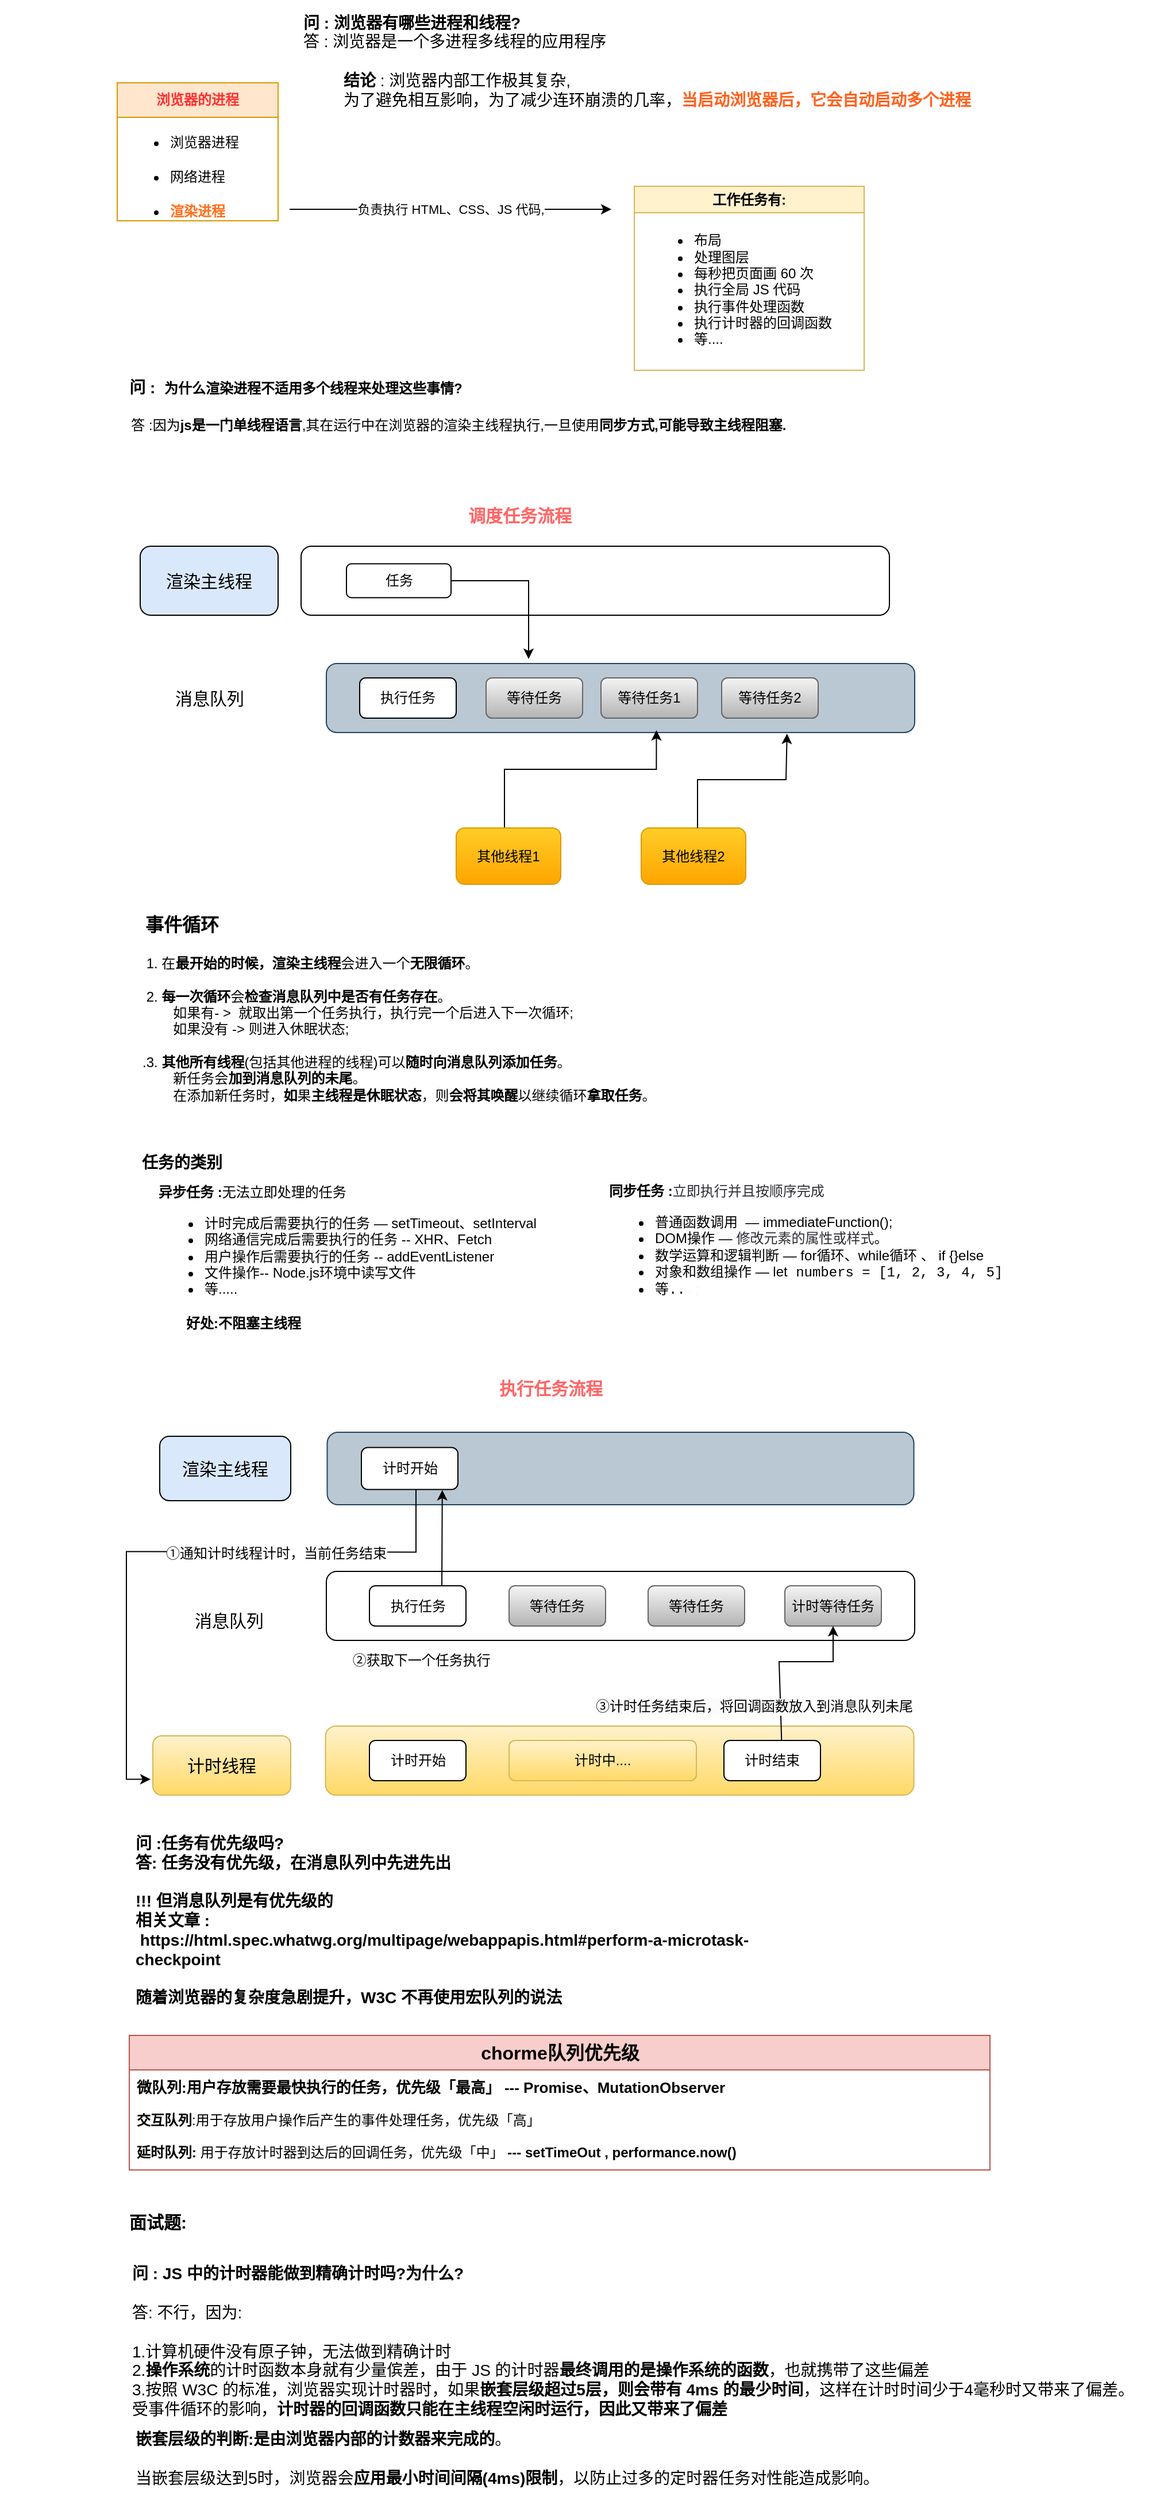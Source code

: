 <mxfile version="24.8.4">
  <diagram name="第 1 页" id="bd0HMYXnVdFjps3pgyaA">
    <mxGraphModel dx="1755" dy="555" grid="1" gridSize="7" guides="1" tooltips="1" connect="1" arrows="1" fold="1" page="1" pageScale="1" pageWidth="827" pageHeight="1169" background="#ffffff" math="0" shadow="0">
      <root>
        <mxCell id="0" />
        <mxCell id="1" parent="0" />
        <mxCell id="t5qCFri2BIjLL-AJFP3x-11" value="&lt;b style=&quot;&quot;&gt;&lt;font color=&quot;#ff3333&quot;&gt;浏览器的进程&lt;/font&gt;&lt;/b&gt;" style="swimlane;fontStyle=0;childLayout=stackLayout;horizontal=1;startSize=30;horizontalStack=0;resizeParent=1;resizeParentMax=0;resizeLast=0;collapsible=1;marginBottom=0;whiteSpace=wrap;html=1;fillColor=#ffe6cc;strokeColor=#d79b00;" parent="1" vertex="1">
          <mxGeometry x="20" y="80" width="140" height="120" as="geometry" />
        </mxCell>
        <mxCell id="t5qCFri2BIjLL-AJFP3x-12" value="&lt;ul&gt;&lt;li&gt;浏览器进程&lt;/li&gt;&lt;/ul&gt;" style="text;strokeColor=none;fillColor=none;align=left;verticalAlign=middle;spacingLeft=4;spacingRight=4;overflow=hidden;points=[[0,0.5],[1,0.5]];portConstraint=eastwest;rotatable=0;whiteSpace=wrap;html=1;" parent="t5qCFri2BIjLL-AJFP3x-11" vertex="1">
          <mxGeometry y="30" width="140" height="30" as="geometry" />
        </mxCell>
        <mxCell id="t5qCFri2BIjLL-AJFP3x-13" value="&lt;ul&gt;&lt;li&gt;网络进程&lt;/li&gt;&lt;/ul&gt;" style="text;strokeColor=none;fillColor=none;align=left;verticalAlign=middle;spacingLeft=4;spacingRight=4;overflow=hidden;points=[[0,0.5],[1,0.5]];portConstraint=eastwest;rotatable=0;whiteSpace=wrap;html=1;" parent="t5qCFri2BIjLL-AJFP3x-11" vertex="1">
          <mxGeometry y="60" width="140" height="30" as="geometry" />
        </mxCell>
        <mxCell id="t5qCFri2BIjLL-AJFP3x-14" value="&lt;ul&gt;&lt;li&gt;&lt;b&gt;&lt;font color=&quot;#ff6f1c&quot;&gt;渲染进程&lt;/font&gt;&lt;/b&gt;&lt;/li&gt;&lt;/ul&gt;" style="text;strokeColor=none;fillColor=none;align=left;verticalAlign=middle;spacingLeft=4;spacingRight=4;overflow=hidden;points=[[0,0.5],[1,0.5]];portConstraint=eastwest;rotatable=0;whiteSpace=wrap;html=1;" parent="t5qCFri2BIjLL-AJFP3x-11" vertex="1">
          <mxGeometry y="90" width="140" height="30" as="geometry" />
        </mxCell>
        <mxCell id="t5qCFri2BIjLL-AJFP3x-20" value="" style="endArrow=classic;html=1;rounded=0;" parent="1" edge="1">
          <mxGeometry relative="1" as="geometry">
            <mxPoint x="170" y="190" as="sourcePoint" />
            <mxPoint x="450" y="190" as="targetPoint" />
          </mxGeometry>
        </mxCell>
        <mxCell id="t5qCFri2BIjLL-AJFP3x-22" value="负责执行 HTML、CSS、JS 代码," style="edgeLabel;html=1;align=center;verticalAlign=middle;resizable=0;points=[];" parent="t5qCFri2BIjLL-AJFP3x-20" vertex="1" connectable="0">
          <mxGeometry x="0.044" y="-3" relative="1" as="geometry">
            <mxPoint x="-6" y="-3" as="offset" />
          </mxGeometry>
        </mxCell>
        <mxCell id="t5qCFri2BIjLL-AJFP3x-24" value="工作任务有:" style="swimlane;whiteSpace=wrap;html=1;startSize=23;fillColor=#fff2cc;strokeColor=#d6b656;" parent="1" vertex="1">
          <mxGeometry x="470" y="170" width="200" height="160" as="geometry" />
        </mxCell>
        <mxCell id="t5qCFri2BIjLL-AJFP3x-25" value="&lt;ul&gt;&lt;li style=&quot;&quot;&gt;布局&lt;/li&gt;&lt;li&gt;处理图层&lt;/li&gt;&lt;li&gt;每秒把页面画 60 次&lt;/li&gt;&lt;li&gt;执行全局 JS 代码&lt;/li&gt;&lt;li&gt;执行事件处理函数&lt;/li&gt;&lt;li&gt;执行计时器的回调函数&lt;/li&gt;&lt;li&gt;等....&lt;/li&gt;&lt;/ul&gt;" style="text;html=1;align=left;verticalAlign=middle;resizable=0;points=[];autosize=1;strokeColor=none;fillColor=none;" parent="t5qCFri2BIjLL-AJFP3x-24" vertex="1">
          <mxGeometry x="10" y="20" width="180" height="140" as="geometry" />
        </mxCell>
        <mxCell id="t5qCFri2BIjLL-AJFP3x-26" value="&lt;font style=&quot;font-size: 14px;&quot;&gt;&lt;b style=&quot;background-color: initial;&quot;&gt;问 : 浏览器有哪些进程和线程?&lt;/b&gt;&lt;br&gt;&lt;span style=&quot;background-color: initial;&quot;&gt;答 : 浏览器是一个多进程多线程的应用程序&lt;/span&gt;&lt;/font&gt;&lt;div&gt;&lt;span style=&quot;font-size: 14px;&quot;&gt;&lt;br&gt;&lt;/span&gt;&lt;div style=&quot;font-size: 14px;&quot;&gt;&lt;font style=&quot;font-size: 14px;&quot;&gt;&lt;b style=&quot;background-color: initial;&quot;&gt;&amp;nbsp; &amp;nbsp; &amp;nbsp; &amp;nbsp; &amp;nbsp;结论&lt;/b&gt;&lt;span style=&quot;background-color: initial;&quot;&gt; : 浏览器内部工作极其复杂,&lt;/span&gt;&lt;/font&gt;&lt;/div&gt;&lt;div style=&quot;font-size: 14px;&quot;&gt;&lt;span style=&quot;background-color: initial;&quot;&gt;&lt;font style=&quot;font-size: 14px;&quot;&gt;&amp;nbsp; &amp;nbsp; &amp;nbsp; &amp;nbsp; &amp;nbsp;为了避免相互影响，为了减少连环崩溃的几率，&lt;b&gt;&lt;font color=&quot;#ff621f&quot;&gt;当启动浏览器后，它会自动启动多个进程&lt;/font&gt;&lt;/b&gt;&lt;/font&gt;&lt;/span&gt;&lt;/div&gt;&lt;/div&gt;" style="text;html=1;align=left;verticalAlign=middle;resizable=0;points=[];autosize=1;strokeColor=none;fillColor=none;" parent="1" vertex="1">
          <mxGeometry x="180" y="8" width="602" height="105" as="geometry" />
        </mxCell>
        <mxCell id="t5qCFri2BIjLL-AJFP3x-29" value="&lt;b style=&quot;font-size: 14px; text-align: left; background-color: initial;&quot;&gt;问 :&amp;nbsp;&amp;nbsp;&lt;/b&gt;&lt;b&gt;为什么渲染进程不适用多个线程来处理这些事情?&lt;/b&gt;" style="text;html=1;align=center;verticalAlign=middle;resizable=0;points=[];autosize=1;strokeColor=none;fillColor=none;" parent="1" vertex="1">
          <mxGeometry x="20" y="330" width="310" height="30" as="geometry" />
        </mxCell>
        <mxCell id="t5qCFri2BIjLL-AJFP3x-30" value="&lt;blockquote style=&quot;margin: 0 0 0 40px; border: none; padding: 0px;&quot;&gt;&lt;blockquote style=&quot;margin: 0 0 0 40px; border: none; padding: 0px;&quot;&gt;&amp;nbsp; &amp;nbsp; &amp;nbsp; &amp;nbsp;答 :因为&lt;b&gt;js是一门单线程语言&lt;/b&gt;,其在运行中在浏览器的渲染主线程执行,一旦使用&lt;b&gt;同步方式,可能导致主线程阻塞.&lt;/b&gt;&lt;/blockquote&gt;&lt;/blockquote&gt;" style="text;html=1;align=center;verticalAlign=middle;resizable=0;points=[];autosize=1;strokeColor=none;fillColor=none;" parent="1" vertex="1">
          <mxGeometry x="-81.5" y="360" width="693" height="35" as="geometry" />
        </mxCell>
        <mxCell id="t5qCFri2BIjLL-AJFP3x-31" value="&lt;b&gt;&lt;font color=&quot;#ff6666&quot; style=&quot;font-size: 15px;&quot;&gt;调度任务流程&lt;/font&gt;&lt;/b&gt;" style="text;html=1;align=center;verticalAlign=middle;resizable=0;points=[];autosize=1;strokeColor=none;fillColor=none;" parent="1" vertex="1">
          <mxGeometry x="314" y="438" width="112" height="35" as="geometry" />
        </mxCell>
        <mxCell id="t5qCFri2BIjLL-AJFP3x-32" value="&lt;font style=&quot;font-size: 15px;&quot;&gt;渲染主线程&lt;/font&gt;" style="rounded=1;whiteSpace=wrap;html=1;fillColor=#dae8fc;strokeColor=#000000;" parent="1" vertex="1">
          <mxGeometry x="40" y="483" width="120" height="60" as="geometry" />
        </mxCell>
        <mxCell id="t5qCFri2BIjLL-AJFP3x-35" value="&lt;span style=&quot;color: rgba(0, 0, 0, 0); font-family: monospace; font-size: 0px; text-align: start;&quot;&gt;%3CmxGraphModel%3E%3Croot%3E%3CmxCell%20id%3D%220%22%2F%3E%3CmxCell%20id%3D%221%22%20parent%3D%220%22%2F%3E%3CmxCell%20id%3D%222%22%20value%3D%22%E6%B8%B2%E6%9F%93%E4%B8%BB%E7%BA%BF%E7%A8%8B%22%20style%3D%22rounded%3D1%3BwhiteSpace%3Dwrap%3Bhtml%3D1%3BfillColor%3D%23dae8fc%3BstrokeColor%3D%23000000%3B%22%20vertex%3D%221%22%20parent%3D%221%22%3E%3CmxGeometry%20x%3D%2240%22%20y%3D%22483%22%20width%3D%22120%22%20height%3D%2260%22%20as%3D%22geometry%22%2F%3E%3C%2FmxCell%3E%3CmxCell%20id%3D%223%22%20value%3D%22%22%20style%3D%22rounded%3D1%3BwhiteSpace%3Dwrap%3Bhtml%3D1%3B%22%20vertex%3D%221%22%20parent%3D%221%22%3E%3CmxGeometry%20x%3D%22195%22%20y%3D%22483%22%20width%3D%22512%22%20height%3D%2260%22%20as%3D%22geometry%22%2F%3E%3C%2FmxCell%3E%3CmxCell%20id%3D%224%22%20value%3D%22%E7%BB%98%E5%88%B6%22%20style%3D%22rounded%3D1%3BwhiteSpace%3Dwrap%3Bhtml%3D1%3B%22%20vertex%3D%221%22%20parent%3D%221%22%3E%3CmxGeometry%20x%3D%22224%22%20y%3D%22495.5%22%20width%3D%2284%22%20height%3D%2235%22%20as%3D%22geometry%22%2F%3E%3C%2FmxCell%3E%3C%2Froot%3E%3C%2FmxGraphModel%3E&lt;/span&gt;" style="text;html=1;align=center;verticalAlign=middle;resizable=0;points=[];autosize=1;strokeColor=none;fillColor=none;" parent="1" vertex="1">
          <mxGeometry x="59" y="584" width="21" height="35" as="geometry" />
        </mxCell>
        <mxCell id="t5qCFri2BIjLL-AJFP3x-37" value="" style="rounded=1;whiteSpace=wrap;html=1;fillColor=#bac8d3;strokeColor=#23445d;" parent="1" vertex="1">
          <mxGeometry x="202" y="585" width="512" height="60" as="geometry" />
        </mxCell>
        <mxCell id="t5qCFri2BIjLL-AJFP3x-38" value="&lt;font style=&quot;font-size: 15px;&quot;&gt;消息队列&lt;/font&gt;" style="text;html=1;align=center;verticalAlign=middle;resizable=0;points=[];autosize=1;strokeColor=none;fillColor=none;" parent="1" vertex="1">
          <mxGeometry x="61.5" y="597.5" width="77" height="35" as="geometry" />
        </mxCell>
        <mxCell id="t5qCFri2BIjLL-AJFP3x-39" value="执行任务" style="rounded=1;whiteSpace=wrap;html=1;" parent="1" vertex="1">
          <mxGeometry x="231" y="597.5" width="84" height="35" as="geometry" />
        </mxCell>
        <mxCell id="t5qCFri2BIjLL-AJFP3x-60" style="edgeStyle=orthogonalEdgeStyle;rounded=0;orthogonalLoop=1;jettySize=auto;html=1;entryX=0.561;entryY=0.967;entryDx=0;entryDy=0;entryPerimeter=0;exitX=0.5;exitY=0;exitDx=0;exitDy=0;" parent="1" source="t5qCFri2BIjLL-AJFP3x-48" target="t5qCFri2BIjLL-AJFP3x-37" edge="1">
          <mxGeometry relative="1" as="geometry">
            <mxPoint x="413" y="721" as="targetPoint" />
            <mxPoint x="357" y="721" as="sourcePoint" />
            <Array as="points">
              <mxPoint x="357" y="728" />
              <mxPoint x="357" y="677" />
              <mxPoint x="489" y="677" />
            </Array>
          </mxGeometry>
        </mxCell>
        <mxCell id="t5qCFri2BIjLL-AJFP3x-40" value="等待任务" style="rounded=1;whiteSpace=wrap;html=1;fillColor=#f5f5f5;strokeColor=#666666;gradientColor=#b3b3b3;" parent="1" vertex="1">
          <mxGeometry x="341" y="597.5" width="84" height="35" as="geometry" />
        </mxCell>
        <mxCell id="t5qCFri2BIjLL-AJFP3x-46" value="等待任务2" style="rounded=1;whiteSpace=wrap;html=1;fillColor=#f5f5f5;strokeColor=#666666;gradientColor=#b3b3b3;" parent="1" vertex="1">
          <mxGeometry x="546" y="597.5" width="84" height="35" as="geometry" />
        </mxCell>
        <mxCell id="t5qCFri2BIjLL-AJFP3x-47" value="等待任务1" style="rounded=1;whiteSpace=wrap;html=1;fillColor=#f5f5f5;strokeColor=#666666;gradientColor=#b3b3b3;" parent="1" vertex="1">
          <mxGeometry x="441" y="597.5" width="84" height="35" as="geometry" />
        </mxCell>
        <mxCell id="t5qCFri2BIjLL-AJFP3x-48" value="其他线程1" style="rounded=1;whiteSpace=wrap;html=1;fillColor=#ffcd28;gradientColor=#ffa500;strokeColor=#d79b00;" parent="1" vertex="1">
          <mxGeometry x="315" y="728" width="91" height="49" as="geometry" />
        </mxCell>
        <mxCell id="t5qCFri2BIjLL-AJFP3x-49" value="其他线程2" style="rounded=1;whiteSpace=wrap;html=1;fillColor=#ffcd28;gradientColor=#ffa500;strokeColor=#d79b00;" parent="1" vertex="1">
          <mxGeometry x="476" y="728" width="91" height="49" as="geometry" />
        </mxCell>
        <mxCell id="t5qCFri2BIjLL-AJFP3x-54" value="" style="rounded=1;whiteSpace=wrap;html=1;" parent="1" vertex="1">
          <mxGeometry x="180" y="483" width="512" height="60" as="geometry" />
        </mxCell>
        <mxCell id="t5qCFri2BIjLL-AJFP3x-56" value="任务" style="rounded=1;whiteSpace=wrap;html=1;" parent="1" vertex="1">
          <mxGeometry x="219.5" y="498.25" width="91" height="29.5" as="geometry" />
        </mxCell>
        <mxCell id="t5qCFri2BIjLL-AJFP3x-57" value="" style="endArrow=classic;html=1;rounded=0;exitX=1;exitY=0.5;exitDx=0;exitDy=0;" parent="1" source="t5qCFri2BIjLL-AJFP3x-56" edge="1">
          <mxGeometry width="50" height="50" relative="1" as="geometry">
            <mxPoint x="280" y="533" as="sourcePoint" />
            <mxPoint x="378" y="581" as="targetPoint" />
            <Array as="points">
              <mxPoint x="378" y="513" />
            </Array>
          </mxGeometry>
        </mxCell>
        <mxCell id="t5qCFri2BIjLL-AJFP3x-64" value="" style="endArrow=classic;html=1;rounded=0;entryX=0.783;entryY=1.017;entryDx=0;entryDy=0;entryPerimeter=0;" parent="1" target="t5qCFri2BIjLL-AJFP3x-37" edge="1">
          <mxGeometry width="50" height="50" relative="1" as="geometry">
            <mxPoint x="525" y="728" as="sourcePoint" />
            <mxPoint x="602" y="654" as="targetPoint" />
            <Array as="points">
              <mxPoint x="525" y="686" />
              <mxPoint x="602" y="686" />
            </Array>
          </mxGeometry>
        </mxCell>
        <mxCell id="t5qCFri2BIjLL-AJFP3x-66" value="&lt;b&gt;&lt;font style=&quot;font-size: 16px;&quot;&gt;事件循环&lt;/font&gt;&lt;/b&gt;" style="text;html=1;align=center;verticalAlign=middle;resizable=0;points=[];autosize=1;strokeColor=none;fillColor=none;" parent="1" vertex="1">
          <mxGeometry x="34" y="794" width="84" height="35" as="geometry" />
        </mxCell>
        <mxCell id="t5qCFri2BIjLL-AJFP3x-67" value="&lt;div&gt;&amp;nbsp;1. 在&lt;b&gt;最开始的时候，渲染主线程&lt;/b&gt;会进入一个&lt;b&gt;无限循环&lt;/b&gt;。&lt;/div&gt;&lt;div&gt;&lt;br&gt;&lt;/div&gt;&lt;div&gt;&amp;nbsp;2. &lt;b&gt;每一次循环&lt;/b&gt;会&lt;b&gt;检查消息队列中是否有任务存在&lt;/b&gt;。&lt;/div&gt;&lt;div&gt;&lt;span style=&quot;white-space: pre;&quot;&gt;&#x9;&lt;/span&gt;如果有- &amp;gt;&amp;nbsp; 就取出第一个任务执行，执行完一个后进入下一次循环;&lt;/div&gt;&lt;div&gt;&lt;span style=&quot;white-space: pre;&quot;&gt;&#x9;&lt;/span&gt;如果没有 -&amp;gt; 则进入休眠状态&lt;span style=&quot;background-color: initial;&quot;&gt;;&lt;/span&gt;&lt;/div&gt;&lt;div&gt;&lt;span style=&quot;background-color: initial;&quot;&gt;&lt;br&gt;&lt;/span&gt;&lt;/div&gt;&lt;div&gt;.3. &lt;b&gt;其他所有线程&lt;/b&gt;(包括其他进程的线程)可以&lt;b&gt;随时向消息队列添加任务&lt;/b&gt;。&lt;/div&gt;&lt;div&gt;&lt;span style=&quot;white-space: pre;&quot;&gt;&#x9;&lt;/span&gt;新任务会&lt;b&gt;加到消息队列的未尾&lt;/b&gt;。&lt;/div&gt;&lt;div&gt;&lt;span style=&quot;white-space: pre;&quot;&gt;&#x9;&lt;/span&gt;在添加新任务时，&lt;b&gt;如&lt;/b&gt;果&lt;b&gt;主线程是休眠状态&lt;/b&gt;，则&lt;b&gt;会将其唤醒&lt;/b&gt;以继续循环&lt;b&gt;拿取任务&lt;/b&gt;&lt;span style=&quot;background-color: initial;&quot;&gt;。&lt;/span&gt;&lt;/div&gt;" style="text;html=1;align=left;verticalAlign=middle;resizable=0;points=[];autosize=1;strokeColor=none;fillColor=none;" parent="1" vertex="1">
          <mxGeometry x="40" y="829" width="469" height="147" as="geometry" />
        </mxCell>
        <mxCell id="t5qCFri2BIjLL-AJFP3x-70" value="&lt;b&gt;&lt;font style=&quot;font-size: 14px;&quot;&gt;任务的类别&lt;/font&gt;&lt;/b&gt;" style="text;html=1;align=center;verticalAlign=middle;resizable=0;points=[];autosize=1;strokeColor=none;fillColor=none;" parent="1" vertex="1">
          <mxGeometry x="30.5" y="1001" width="91" height="35" as="geometry" />
        </mxCell>
        <mxCell id="t5qCFri2BIjLL-AJFP3x-72" value="&lt;blockquote style=&quot;margin: 0px 0px 0px 40px; border: none; padding: 0px;&quot;&gt;&lt;div style=&quot;&quot;&gt;&lt;b&gt;异步任务 :&lt;/b&gt;无法立即处理的任务&lt;/div&gt;&lt;div style=&quot;&quot;&gt;&lt;ul style=&quot;&quot;&gt;&lt;li style=&quot;&quot;&gt;计时完成后需要执行的任务 — setTimeout、setInterval&lt;/li&gt;&lt;li style=&quot;&quot;&gt;网络通信完成后需要执行的任务 -- XHR、Fetch&lt;/li&gt;&lt;li style=&quot;&quot;&gt;用户操作后需要执行的任务 -- addEventListener&lt;/li&gt;&lt;li style=&quot;&quot;&gt;&lt;span style=&quot;&quot;&gt;文件操作--&amp;nbsp;Node.js环境中读写文件&lt;/span&gt;&lt;/li&gt;&lt;li style=&quot;&quot;&gt;等.....&lt;/li&gt;&lt;/ul&gt;&lt;/div&gt;&lt;/blockquote&gt;" style="text;html=1;align=left;verticalAlign=middle;resizable=0;points=[];autosize=1;strokeColor=none;fillColor=none;" parent="1" vertex="1">
          <mxGeometry x="14" y="1030" width="385" height="126" as="geometry" />
        </mxCell>
        <mxCell id="t5qCFri2BIjLL-AJFP3x-74" value="&lt;blockquote style=&quot;margin: 0px 0px 0px 40px; border: none; padding: 0px;&quot;&gt;&lt;div style=&quot;&quot;&gt;&lt;b&gt;同步任务 :&lt;/b&gt;&lt;span style=&quot;background-color: rgb(255, 255, 255); color: rgb(44, 44, 54); font-family: -apple-system, blinkmacsystemfont, &amp;quot;Helvetica Neue&amp;quot;, helvetica, &amp;quot;segoe ui&amp;quot;, arial, roboto, &amp;quot;PingFang SC&amp;quot;, miui, &amp;quot;Hiragino Sans GB&amp;quot;, &amp;quot;Microsoft Yahei&amp;quot;, sans-serif, &amp;quot;Source Han Serif&amp;quot;; white-space: pre-wrap;&quot;&gt;立即执行并且按顺序完成&lt;/span&gt;&lt;/div&gt;&lt;div style=&quot;&quot;&gt;&lt;ul&gt;&lt;li style=&quot;--un-rotate: 0; --un-rotate-x: 0; --un-rotate-y: 0; --un-rotate-z: 0; --un-scale-x: 1; --un-scale-y: 1; --un-scale-z: 1; --un-skew-x: 0; --un-skew-y: 0; --un-translate-x: 0; --un-translate-y: 0; --un-translate-z: 0; --un-pan-x: ; --un-pan-y: ; --un-pinch-zoom: ; --un-scroll-snap-strictness: proximity; --un-ordinal: ; --un-slashed-zero: ; --un-numeric-figure: ; --un-numeric-spacing: ; --un-numeric-fraction: ; --un-border-spacing-x: 0; --un-border-spacing-y: 0; --un-ring-offset-shadow: 0 0 transparent; --un-ring-shadow: 0 0 transparent; --un-shadow-inset: ; --un-shadow: 0 0 transparent; --un-ring-inset: ; --un-ring-offset-width: 0px; --un-ring-offset-color: #fff; --un-ring-width: 0px; --un-ring-color: rgba(147,197,253,.5); --un-blur: ; --un-brightness: ; --un-contrast: ; --un-drop-shadow: ; --un-grayscale: ; --un-hue-rotate: ; --un-invert: ; --un-saturate: ; --un-sepia: ; --un-backdrop-blur: ; --un-backdrop-brightness: ; --un-backdrop-contrast: ; --un-backdrop-grayscale: ; --un-backdrop-hue-rotate: ; --un-backdrop-invert: ; --un-backdrop-opacity: ; --un-backdrop-saturate: ; --un-backdrop-sepia: ; box-sizing: border-box; margin-block: 0px; margin-inline: 0px; padding-inline-start: 0px;&quot;&gt;普通函数调用&amp;nbsp;&amp;nbsp;— immediateFunction();&lt;/li&gt;&lt;li style=&quot;--un-rotate: 0; --un-rotate-x: 0; --un-rotate-y: 0; --un-rotate-z: 0; --un-scale-x: 1; --un-scale-y: 1; --un-scale-z: 1; --un-skew-x: 0; --un-skew-y: 0; --un-translate-x: 0; --un-translate-y: 0; --un-translate-z: 0; --un-pan-x: ; --un-pan-y: ; --un-pinch-zoom: ; --un-scroll-snap-strictness: proximity; --un-ordinal: ; --un-slashed-zero: ; --un-numeric-figure: ; --un-numeric-spacing: ; --un-numeric-fraction: ; --un-border-spacing-x: 0; --un-border-spacing-y: 0; --un-ring-offset-shadow: 0 0 transparent; --un-ring-shadow: 0 0 transparent; --un-shadow-inset: ; --un-shadow: 0 0 transparent; --un-ring-inset: ; --un-ring-offset-width: 0px; --un-ring-offset-color: #fff; --un-ring-width: 0px; --un-ring-color: rgba(147,197,253,.5); --un-blur: ; --un-brightness: ; --un-contrast: ; --un-drop-shadow: ; --un-grayscale: ; --un-hue-rotate: ; --un-invert: ; --un-saturate: ; --un-sepia: ; --un-backdrop-blur: ; --un-backdrop-brightness: ; --un-backdrop-contrast: ; --un-backdrop-grayscale: ; --un-backdrop-hue-rotate: ; --un-backdrop-invert: ; --un-backdrop-opacity: ; --un-backdrop-saturate: ; --un-backdrop-sepia: ; box-sizing: border-box; margin-block: 0px; margin-inline: 0px; padding-inline-start: 0px;&quot;&gt;&lt;span style=&quot;color: rgb(44, 44, 54); font-family: -apple-system, blinkmacsystemfont, &amp;quot;Helvetica Neue&amp;quot;, helvetica, &amp;quot;segoe ui&amp;quot;, arial, roboto, &amp;quot;PingFang SC&amp;quot;, miui, &amp;quot;Hiragino Sans GB&amp;quot;, &amp;quot;Microsoft Yahei&amp;quot;, sans-serif, &amp;quot;Source Han Serif&amp;quot;; text-wrap-mode: wrap; background-color: rgb(255, 255, 255);&quot;&gt;&lt;font style=&quot;font-size: 12px;&quot;&gt;&lt;span style=&quot;color: rgb(0, 0, 0); font-family: Helvetica; text-wrap-mode: nowrap; background-color: rgb(251, 251, 251);&quot;&gt;DOM操作&amp;nbsp;&lt;/span&gt;&lt;span style=&quot;color: rgb(0, 0, 0); font-family: Helvetica; text-wrap-mode: nowrap; background-color: rgb(251, 251, 251);&quot;&gt;—&amp;nbsp;&lt;/span&gt;修改元素的属性或样式&lt;/font&gt;&lt;/span&gt;。&lt;/li&gt;&lt;li style=&quot;--un-rotate: 0; --un-rotate-x: 0; --un-rotate-y: 0; --un-rotate-z: 0; --un-scale-x: 1; --un-scale-y: 1; --un-scale-z: 1; --un-skew-x: 0; --un-skew-y: 0; --un-translate-x: 0; --un-translate-y: 0; --un-translate-z: 0; --un-pan-x: ; --un-pan-y: ; --un-pinch-zoom: ; --un-scroll-snap-strictness: proximity; --un-ordinal: ; --un-slashed-zero: ; --un-numeric-figure: ; --un-numeric-spacing: ; --un-numeric-fraction: ; --un-border-spacing-x: 0; --un-border-spacing-y: 0; --un-ring-offset-shadow: 0 0 transparent; --un-ring-shadow: 0 0 transparent; --un-shadow-inset: ; --un-shadow: 0 0 transparent; --un-ring-inset: ; --un-ring-offset-width: 0px; --un-ring-offset-color: #fff; --un-ring-width: 0px; --un-ring-color: rgba(147,197,253,.5); --un-blur: ; --un-brightness: ; --un-contrast: ; --un-drop-shadow: ; --un-grayscale: ; --un-hue-rotate: ; --un-invert: ; --un-saturate: ; --un-sepia: ; --un-backdrop-blur: ; --un-backdrop-brightness: ; --un-backdrop-contrast: ; --un-backdrop-grayscale: ; --un-backdrop-hue-rotate: ; --un-backdrop-invert: ; --un-backdrop-opacity: ; --un-backdrop-saturate: ; --un-backdrop-sepia: ; box-sizing: border-box; margin-block: 0px; margin-inline: 0px; padding-inline-start: 0px;&quot;&gt;&lt;span style=&quot;--un-rotate: 0; --un-rotate-x: 0; --un-rotate-y: 0; --un-rotate-z: 0; --un-scale-x: 1; --un-scale-y: 1; --un-scale-z: 1; --un-skew-x: 0; --un-skew-y: 0; --un-translate-x: 0; --un-translate-y: 0; --un-translate-z: 0; --un-pan-x: ; --un-pan-y: ; --un-pinch-zoom: ; --un-scroll-snap-strictness: proximity; --un-ordinal: ; --un-slashed-zero: ; --un-numeric-figure: ; --un-numeric-spacing: ; --un-numeric-fraction: ; --un-border-spacing-x: 0; --un-border-spacing-y: 0; --un-ring-offset-shadow: 0 0 transparent; --un-ring-shadow: 0 0 transparent; --un-shadow-inset: ; --un-shadow: 0 0 transparent; --un-ring-inset: ; --un-ring-offset-width: 0px; --un-ring-offset-color: #fff; --un-ring-width: 0px; --un-ring-color: rgba(147,197,253,.5); --un-blur: ; --un-brightness: ; --un-contrast: ; --un-drop-shadow: ; --un-grayscale: ; --un-hue-rotate: ; --un-invert: ; --un-saturate: ; --un-sepia: ; --un-backdrop-blur: ; --un-backdrop-brightness: ; --un-backdrop-contrast: ; --un-backdrop-grayscale: ; --un-backdrop-hue-rotate: ; --un-backdrop-invert: ; --un-backdrop-opacity: ; --un-backdrop-saturate: ; --un-backdrop-sepia: ; box-sizing: border-box;&quot;&gt;数学运算和逻辑判断&lt;/span&gt;&amp;nbsp;— for循环、while循环 、 if {}else&lt;/li&gt;&lt;li style=&quot;--un-rotate: 0; --un-rotate-x: 0; --un-rotate-y: 0; --un-rotate-z: 0; --un-scale-x: 1; --un-scale-y: 1; --un-scale-z: 1; --un-skew-x: 0; --un-skew-y: 0; --un-translate-x: 0; --un-translate-y: 0; --un-translate-z: 0; --un-pan-x: ; --un-pan-y: ; --un-pinch-zoom: ; --un-scroll-snap-strictness: proximity; --un-ordinal: ; --un-slashed-zero: ; --un-numeric-figure: ; --un-numeric-spacing: ; --un-numeric-fraction: ; --un-border-spacing-x: 0; --un-border-spacing-y: 0; --un-ring-offset-shadow: 0 0 transparent; --un-ring-shadow: 0 0 transparent; --un-shadow-inset: ; --un-shadow: 0 0 transparent; --un-ring-inset: ; --un-ring-offset-width: 0px; --un-ring-offset-color: #fff; --un-ring-width: 0px; --un-ring-color: rgba(147,197,253,.5); --un-blur: ; --un-brightness: ; --un-contrast: ; --un-drop-shadow: ; --un-grayscale: ; --un-hue-rotate: ; --un-invert: ; --un-saturate: ; --un-sepia: ; --un-backdrop-blur: ; --un-backdrop-brightness: ; --un-backdrop-contrast: ; --un-backdrop-grayscale: ; --un-backdrop-hue-rotate: ; --un-backdrop-invert: ; --un-backdrop-opacity: ; --un-backdrop-saturate: ; --un-backdrop-sepia: ; box-sizing: border-box; margin-block: 0px; margin-inline: 0px; padding-inline-start: 0px;&quot; data-spm-anchor-id=&quot;5176.281.0.i1.75bd5d27DmRB25&quot;&gt;&lt;span style=&quot;--un-rotate: 0; --un-rotate-x: 0; --un-rotate-y: 0; --un-rotate-z: 0; --un-scale-x: 1; --un-scale-y: 1; --un-scale-z: 1; --un-skew-x: 0; --un-skew-y: 0; --un-translate-x: 0; --un-translate-y: 0; --un-translate-z: 0; --un-pan-x: ; --un-pan-y: ; --un-pinch-zoom: ; --un-scroll-snap-strictness: proximity; --un-ordinal: ; --un-slashed-zero: ; --un-numeric-figure: ; --un-numeric-spacing: ; --un-numeric-fraction: ; --un-border-spacing-x: 0; --un-border-spacing-y: 0; --un-ring-offset-shadow: 0 0 transparent; --un-ring-shadow: 0 0 transparent; --un-shadow-inset: ; --un-shadow: 0 0 transparent; --un-ring-inset: ; --un-ring-offset-width: 0px; --un-ring-offset-color: #fff; --un-ring-width: 0px; --un-ring-color: rgba(147,197,253,.5); --un-blur: ; --un-brightness: ; --un-contrast: ; --un-drop-shadow: ; --un-grayscale: ; --un-hue-rotate: ; --un-invert: ; --un-saturate: ; --un-sepia: ; --un-backdrop-blur: ; --un-backdrop-brightness: ; --un-backdrop-contrast: ; --un-backdrop-grayscale: ; --un-backdrop-hue-rotate: ; --un-backdrop-invert: ; --un-backdrop-opacity: ; --un-backdrop-saturate: ; --un-backdrop-sepia: ; box-sizing: border-box;&quot;&gt;对象和数组操作&lt;/span&gt;&amp;nbsp;— let&lt;span style=&quot;background-color: transparent; font-family: ui-monospace, SFMono-Regular, &amp;quot;SF Mono&amp;quot;, Menlo, Consolas, &amp;quot;Liberation Mono&amp;quot;, monospace; color: rgb(248, 248, 242); --un-rotate: 0; --un-rotate-x: 0; --un-rotate-y: 0; --un-rotate-z: 0; --un-scale-x: 1; --un-scale-y: 1; --un-scale-z: 1; --un-skew-x: 0; --un-skew-y: 0; --un-translate-x: 0; --un-translate-y: 0; --un-translate-z: 0; --un-pan-x: ; --un-pan-y: ; --un-pinch-zoom: ; --un-scroll-snap-strictness: proximity; --un-ordinal: ; --un-slashed-zero: ; --un-numeric-figure: ; --un-numeric-spacing: ; --un-numeric-fraction: ; --un-border-spacing-x: 0; --un-border-spacing-y: 0; --un-ring-offset-shadow: 0 0 transparent; --un-ring-shadow: 0 0 transparent; --un-shadow-inset: ; --un-shadow: 0 0 transparent; --un-ring-inset: ; --un-ring-offset-width: 0px; --un-ring-offset-color: #fff; --un-ring-width: 0px; --un-ring-color: rgba(147,197,253,.5); --un-blur: ; --un-brightness: ; --un-contrast: ; --un-drop-shadow: ; --un-grayscale: ; --un-hue-rotate: ; --un-invert: ; --un-saturate: ; --un-sepia: ; --un-backdrop-blur: ; --un-backdrop-brightness: ; --un-backdrop-contrast: ; --un-backdrop-grayscale: ; --un-backdrop-hue-rotate: ; --un-backdrop-invert: ; --un-backdrop-opacity: ; --un-backdrop-saturate: ; --un-backdrop-sepia: ; box-sizing: border-box;&quot;&gt; &lt;/span&gt;&lt;span style=&quot;background-color: transparent; font-family: ui-monospace, SFMono-Regular, &amp;quot;SF Mono&amp;quot;, Menlo, Consolas, &amp;quot;Liberation Mono&amp;quot;, monospace; --un-rotate: 0; --un-rotate-x: 0; --un-rotate-y: 0; --un-rotate-z: 0; --un-scale-x: 1; --un-scale-y: 1; --un-scale-z: 1; --un-skew-x: 0; --un-skew-y: 0; --un-translate-x: 0; --un-translate-y: 0; --un-translate-z: 0; --un-pan-x: ; --un-pan-y: ; --un-pinch-zoom: ; --un-scroll-snap-strictness: proximity; --un-ordinal: ; --un-slashed-zero: ; --un-numeric-figure: ; --un-numeric-spacing: ; --un-numeric-fraction: ; --un-border-spacing-x: 0; --un-border-spacing-y: 0; --un-ring-offset-shadow: 0 0 transparent; --un-ring-shadow: 0 0 transparent; --un-shadow-inset: ; --un-shadow: 0 0 transparent; --un-ring-inset: ; --un-ring-offset-width: 0px; --un-ring-offset-color: #fff; --un-ring-width: 0px; --un-ring-color: rgba(147,197,253,.5); --un-blur: ; --un-brightness: ; --un-contrast: ; --un-drop-shadow: ; --un-grayscale: ; --un-hue-rotate: ; --un-invert: ; --un-saturate: ; --un-sepia: ; --un-backdrop-blur: ; --un-backdrop-brightness: ; --un-backdrop-contrast: ; --un-backdrop-grayscale: ; --un-backdrop-hue-rotate: ; --un-backdrop-invert: ; --un-backdrop-opacity: ; --un-backdrop-saturate: ; --un-backdrop-sepia: ; box-sizing: border-box;&quot;&gt;n&lt;/span&gt;&lt;span style=&quot;background-color: transparent; font-family: ui-monospace, SFMono-Regular, &amp;quot;SF Mono&amp;quot;, Menlo, Consolas, &amp;quot;Liberation Mono&amp;quot;, monospace; --un-rotate: 0; --un-rotate-x: 0; --un-rotate-y: 0; --un-rotate-z: 0; --un-scale-x: 1; --un-scale-y: 1; --un-scale-z: 1; --un-skew-x: 0; --un-skew-y: 0; --un-translate-x: 0; --un-translate-y: 0; --un-translate-z: 0; --un-pan-x: ; --un-pan-y: ; --un-pinch-zoom: ; --un-scroll-snap-strictness: proximity; --un-ordinal: ; --un-slashed-zero: ; --un-numeric-figure: ; --un-numeric-spacing: ; --un-numeric-fraction: ; --un-border-spacing-x: 0; --un-border-spacing-y: 0; --un-ring-offset-shadow: 0 0 transparent; --un-ring-shadow: 0 0 transparent; --un-shadow-inset: ; --un-shadow: 0 0 transparent; --un-ring-inset: ; --un-ring-offset-width: 0px; --un-ring-offset-color: #fff; --un-ring-width: 0px; --un-ring-color: rgba(147,197,253,.5); --un-blur: ; --un-brightness: ; --un-contrast: ; --un-drop-shadow: ; --un-grayscale: ; --un-hue-rotate: ; --un-invert: ; --un-saturate: ; --un-sepia: ; --un-backdrop-blur: ; --un-backdrop-brightness: ; --un-backdrop-contrast: ; --un-backdrop-grayscale: ; --un-backdrop-hue-rotate: ; --un-backdrop-invert: ; --un-backdrop-opacity: ; --un-backdrop-saturate: ; --un-backdrop-sepia: ; box-sizing: border-box;&quot;&gt;umbers = [&lt;/span&gt;&lt;span style=&quot;background-color: transparent; font-family: ui-monospace, SFMono-Regular, &amp;quot;SF Mono&amp;quot;, Menlo, Consolas, &amp;quot;Liberation Mono&amp;quot;, monospace; --un-rotate: 0; --un-rotate-x: 0; --un-rotate-y: 0; --un-rotate-z: 0; --un-scale-x: 1; --un-scale-y: 1; --un-scale-z: 1; --un-skew-x: 0; --un-skew-y: 0; --un-translate-x: 0; --un-translate-y: 0; --un-translate-z: 0; --un-pan-x: ; --un-pan-y: ; --un-pinch-zoom: ; --un-scroll-snap-strictness: proximity; --un-ordinal: ; --un-slashed-zero: ; --un-numeric-figure: ; --un-numeric-spacing: ; --un-numeric-fraction: ; --un-border-spacing-x: 0; --un-border-spacing-y: 0; --un-ring-offset-shadow: 0 0 transparent; --un-ring-shadow: 0 0 transparent; --un-shadow-inset: ; --un-shadow: 0 0 transparent; --un-ring-inset: ; --un-ring-offset-width: 0px; --un-ring-offset-color: #fff; --un-ring-width: 0px; --un-ring-color: rgba(147,197,253,.5); --un-blur: ; --un-brightness: ; --un-contrast: ; --un-drop-shadow: ; --un-grayscale: ; --un-hue-rotate: ; --un-invert: ; --un-saturate: ; --un-sepia: ; --un-backdrop-blur: ; --un-backdrop-brightness: ; --un-backdrop-contrast: ; --un-backdrop-grayscale: ; --un-backdrop-hue-rotate: ; --un-backdrop-invert: ; --un-backdrop-opacity: ; --un-backdrop-saturate: ; --un-backdrop-sepia: ; box-sizing: border-box;&quot;&gt;1&lt;/span&gt;&lt;span style=&quot;background-color: transparent; font-family: ui-monospace, SFMono-Regular, &amp;quot;SF Mono&amp;quot;, Menlo, Consolas, &amp;quot;Liberation Mono&amp;quot;, monospace; --un-rotate: 0; --un-rotate-x: 0; --un-rotate-y: 0; --un-rotate-z: 0; --un-scale-x: 1; --un-scale-y: 1; --un-scale-z: 1; --un-skew-x: 0; --un-skew-y: 0; --un-translate-x: 0; --un-translate-y: 0; --un-translate-z: 0; --un-pan-x: ; --un-pan-y: ; --un-pinch-zoom: ; --un-scroll-snap-strictness: proximity; --un-ordinal: ; --un-slashed-zero: ; --un-numeric-figure: ; --un-numeric-spacing: ; --un-numeric-fraction: ; --un-border-spacing-x: 0; --un-border-spacing-y: 0; --un-ring-offset-shadow: 0 0 transparent; --un-ring-shadow: 0 0 transparent; --un-shadow-inset: ; --un-shadow: 0 0 transparent; --un-ring-inset: ; --un-ring-offset-width: 0px; --un-ring-offset-color: #fff; --un-ring-width: 0px; --un-ring-color: rgba(147,197,253,.5); --un-blur: ; --un-brightness: ; --un-contrast: ; --un-drop-shadow: ; --un-grayscale: ; --un-hue-rotate: ; --un-invert: ; --un-saturate: ; --un-sepia: ; --un-backdrop-blur: ; --un-backdrop-brightness: ; --un-backdrop-contrast: ; --un-backdrop-grayscale: ; --un-backdrop-hue-rotate: ; --un-backdrop-invert: ; --un-backdrop-opacity: ; --un-backdrop-saturate: ; --un-backdrop-sepia: ; box-sizing: border-box;&quot;&gt;, &lt;/span&gt;&lt;span style=&quot;background-color: transparent; font-family: ui-monospace, SFMono-Regular, &amp;quot;SF Mono&amp;quot;, Menlo, Consolas, &amp;quot;Liberation Mono&amp;quot;, monospace; --un-rotate: 0; --un-rotate-x: 0; --un-rotate-y: 0; --un-rotate-z: 0; --un-scale-x: 1; --un-scale-y: 1; --un-scale-z: 1; --un-skew-x: 0; --un-skew-y: 0; --un-translate-x: 0; --un-translate-y: 0; --un-translate-z: 0; --un-pan-x: ; --un-pan-y: ; --un-pinch-zoom: ; --un-scroll-snap-strictness: proximity; --un-ordinal: ; --un-slashed-zero: ; --un-numeric-figure: ; --un-numeric-spacing: ; --un-numeric-fraction: ; --un-border-spacing-x: 0; --un-border-spacing-y: 0; --un-ring-offset-shadow: 0 0 transparent; --un-ring-shadow: 0 0 transparent; --un-shadow-inset: ; --un-shadow: 0 0 transparent; --un-ring-inset: ; --un-ring-offset-width: 0px; --un-ring-offset-color: #fff; --un-ring-width: 0px; --un-ring-color: rgba(147,197,253,.5); --un-blur: ; --un-brightness: ; --un-contrast: ; --un-drop-shadow: ; --un-grayscale: ; --un-hue-rotate: ; --un-invert: ; --un-saturate: ; --un-sepia: ; --un-backdrop-blur: ; --un-backdrop-brightness: ; --un-backdrop-contrast: ; --un-backdrop-grayscale: ; --un-backdrop-hue-rotate: ; --un-backdrop-invert: ; --un-backdrop-opacity: ; --un-backdrop-saturate: ; --un-backdrop-sepia: ; box-sizing: border-box;&quot;&gt;2&lt;/span&gt;&lt;span style=&quot;background-color: transparent; font-family: ui-monospace, SFMono-Regular, &amp;quot;SF Mono&amp;quot;, Menlo, Consolas, &amp;quot;Liberation Mono&amp;quot;, monospace; --un-rotate: 0; --un-rotate-x: 0; --un-rotate-y: 0; --un-rotate-z: 0; --un-scale-x: 1; --un-scale-y: 1; --un-scale-z: 1; --un-skew-x: 0; --un-skew-y: 0; --un-translate-x: 0; --un-translate-y: 0; --un-translate-z: 0; --un-pan-x: ; --un-pan-y: ; --un-pinch-zoom: ; --un-scroll-snap-strictness: proximity; --un-ordinal: ; --un-slashed-zero: ; --un-numeric-figure: ; --un-numeric-spacing: ; --un-numeric-fraction: ; --un-border-spacing-x: 0; --un-border-spacing-y: 0; --un-ring-offset-shadow: 0 0 transparent; --un-ring-shadow: 0 0 transparent; --un-shadow-inset: ; --un-shadow: 0 0 transparent; --un-ring-inset: ; --un-ring-offset-width: 0px; --un-ring-offset-color: #fff; --un-ring-width: 0px; --un-ring-color: rgba(147,197,253,.5); --un-blur: ; --un-brightness: ; --un-contrast: ; --un-drop-shadow: ; --un-grayscale: ; --un-hue-rotate: ; --un-invert: ; --un-saturate: ; --un-sepia: ; --un-backdrop-blur: ; --un-backdrop-brightness: ; --un-backdrop-contrast: ; --un-backdrop-grayscale: ; --un-backdrop-hue-rotate: ; --un-backdrop-invert: ; --un-backdrop-opacity: ; --un-backdrop-saturate: ; --un-backdrop-sepia: ; box-sizing: border-box;&quot;&gt;, &lt;/span&gt;&lt;span style=&quot;background-color: transparent; font-family: ui-monospace, SFMono-Regular, &amp;quot;SF Mono&amp;quot;, Menlo, Consolas, &amp;quot;Liberation Mono&amp;quot;, monospace; --un-rotate: 0; --un-rotate-x: 0; --un-rotate-y: 0; --un-rotate-z: 0; --un-scale-x: 1; --un-scale-y: 1; --un-scale-z: 1; --un-skew-x: 0; --un-skew-y: 0; --un-translate-x: 0; --un-translate-y: 0; --un-translate-z: 0; --un-pan-x: ; --un-pan-y: ; --un-pinch-zoom: ; --un-scroll-snap-strictness: proximity; --un-ordinal: ; --un-slashed-zero: ; --un-numeric-figure: ; --un-numeric-spacing: ; --un-numeric-fraction: ; --un-border-spacing-x: 0; --un-border-spacing-y: 0; --un-ring-offset-shadow: 0 0 transparent; --un-ring-shadow: 0 0 transparent; --un-shadow-inset: ; --un-shadow: 0 0 transparent; --un-ring-inset: ; --un-ring-offset-width: 0px; --un-ring-offset-color: #fff; --un-ring-width: 0px; --un-ring-color: rgba(147,197,253,.5); --un-blur: ; --un-brightness: ; --un-contrast: ; --un-drop-shadow: ; --un-grayscale: ; --un-hue-rotate: ; --un-invert: ; --un-saturate: ; --un-sepia: ; --un-backdrop-blur: ; --un-backdrop-brightness: ; --un-backdrop-contrast: ; --un-backdrop-grayscale: ; --un-backdrop-hue-rotate: ; --un-backdrop-invert: ; --un-backdrop-opacity: ; --un-backdrop-saturate: ; --un-backdrop-sepia: ; box-sizing: border-box;&quot;&gt;3&lt;/span&gt;&lt;span style=&quot;background-color: transparent; font-family: ui-monospace, SFMono-Regular, &amp;quot;SF Mono&amp;quot;, Menlo, Consolas, &amp;quot;Liberation Mono&amp;quot;, monospace; --un-rotate: 0; --un-rotate-x: 0; --un-rotate-y: 0; --un-rotate-z: 0; --un-scale-x: 1; --un-scale-y: 1; --un-scale-z: 1; --un-skew-x: 0; --un-skew-y: 0; --un-translate-x: 0; --un-translate-y: 0; --un-translate-z: 0; --un-pan-x: ; --un-pan-y: ; --un-pinch-zoom: ; --un-scroll-snap-strictness: proximity; --un-ordinal: ; --un-slashed-zero: ; --un-numeric-figure: ; --un-numeric-spacing: ; --un-numeric-fraction: ; --un-border-spacing-x: 0; --un-border-spacing-y: 0; --un-ring-offset-shadow: 0 0 transparent; --un-ring-shadow: 0 0 transparent; --un-shadow-inset: ; --un-shadow: 0 0 transparent; --un-ring-inset: ; --un-ring-offset-width: 0px; --un-ring-offset-color: #fff; --un-ring-width: 0px; --un-ring-color: rgba(147,197,253,.5); --un-blur: ; --un-brightness: ; --un-contrast: ; --un-drop-shadow: ; --un-grayscale: ; --un-hue-rotate: ; --un-invert: ; --un-saturate: ; --un-sepia: ; --un-backdrop-blur: ; --un-backdrop-brightness: ; --un-backdrop-contrast: ; --un-backdrop-grayscale: ; --un-backdrop-hue-rotate: ; --un-backdrop-invert: ; --un-backdrop-opacity: ; --un-backdrop-saturate: ; --un-backdrop-sepia: ; box-sizing: border-box;&quot;&gt;, &lt;/span&gt;&lt;span style=&quot;background-color: transparent; font-family: ui-monospace, SFMono-Regular, &amp;quot;SF Mono&amp;quot;, Menlo, Consolas, &amp;quot;Liberation Mono&amp;quot;, monospace; --un-rotate: 0; --un-rotate-x: 0; --un-rotate-y: 0; --un-rotate-z: 0; --un-scale-x: 1; --un-scale-y: 1; --un-scale-z: 1; --un-skew-x: 0; --un-skew-y: 0; --un-translate-x: 0; --un-translate-y: 0; --un-translate-z: 0; --un-pan-x: ; --un-pan-y: ; --un-pinch-zoom: ; --un-scroll-snap-strictness: proximity; --un-ordinal: ; --un-slashed-zero: ; --un-numeric-figure: ; --un-numeric-spacing: ; --un-numeric-fraction: ; --un-border-spacing-x: 0; --un-border-spacing-y: 0; --un-ring-offset-shadow: 0 0 transparent; --un-ring-shadow: 0 0 transparent; --un-shadow-inset: ; --un-shadow: 0 0 transparent; --un-ring-inset: ; --un-ring-offset-width: 0px; --un-ring-offset-color: #fff; --un-ring-width: 0px; --un-ring-color: rgba(147,197,253,.5); --un-blur: ; --un-brightness: ; --un-contrast: ; --un-drop-shadow: ; --un-grayscale: ; --un-hue-rotate: ; --un-invert: ; --un-saturate: ; --un-sepia: ; --un-backdrop-blur: ; --un-backdrop-brightness: ; --un-backdrop-contrast: ; --un-backdrop-grayscale: ; --un-backdrop-hue-rotate: ; --un-backdrop-invert: ; --un-backdrop-opacity: ; --un-backdrop-saturate: ; --un-backdrop-sepia: ; box-sizing: border-box;&quot;&gt;4&lt;/span&gt;&lt;span style=&quot;background-color: transparent; font-family: ui-monospace, SFMono-Regular, &amp;quot;SF Mono&amp;quot;, Menlo, Consolas, &amp;quot;Liberation Mono&amp;quot;, monospace; --un-rotate: 0; --un-rotate-x: 0; --un-rotate-y: 0; --un-rotate-z: 0; --un-scale-x: 1; --un-scale-y: 1; --un-scale-z: 1; --un-skew-x: 0; --un-skew-y: 0; --un-translate-x: 0; --un-translate-y: 0; --un-translate-z: 0; --un-pan-x: ; --un-pan-y: ; --un-pinch-zoom: ; --un-scroll-snap-strictness: proximity; --un-ordinal: ; --un-slashed-zero: ; --un-numeric-figure: ; --un-numeric-spacing: ; --un-numeric-fraction: ; --un-border-spacing-x: 0; --un-border-spacing-y: 0; --un-ring-offset-shadow: 0 0 transparent; --un-ring-shadow: 0 0 transparent; --un-shadow-inset: ; --un-shadow: 0 0 transparent; --un-ring-inset: ; --un-ring-offset-width: 0px; --un-ring-offset-color: #fff; --un-ring-width: 0px; --un-ring-color: rgba(147,197,253,.5); --un-blur: ; --un-brightness: ; --un-contrast: ; --un-drop-shadow: ; --un-grayscale: ; --un-hue-rotate: ; --un-invert: ; --un-saturate: ; --un-sepia: ; --un-backdrop-blur: ; --un-backdrop-brightness: ; --un-backdrop-contrast: ; --un-backdrop-grayscale: ; --un-backdrop-hue-rotate: ; --un-backdrop-invert: ; --un-backdrop-opacity: ; --un-backdrop-saturate: ; --un-backdrop-sepia: ; box-sizing: border-box;&quot;&gt;, &lt;/span&gt;&lt;span style=&quot;background-color: transparent; font-family: ui-monospace, SFMono-Regular, &amp;quot;SF Mono&amp;quot;, Menlo, Consolas, &amp;quot;Liberation Mono&amp;quot;, monospace; --un-rotate: 0; --un-rotate-x: 0; --un-rotate-y: 0; --un-rotate-z: 0; --un-scale-x: 1; --un-scale-y: 1; --un-scale-z: 1; --un-skew-x: 0; --un-skew-y: 0; --un-translate-x: 0; --un-translate-y: 0; --un-translate-z: 0; --un-pan-x: ; --un-pan-y: ; --un-pinch-zoom: ; --un-scroll-snap-strictness: proximity; --un-ordinal: ; --un-slashed-zero: ; --un-numeric-figure: ; --un-numeric-spacing: ; --un-numeric-fraction: ; --un-border-spacing-x: 0; --un-border-spacing-y: 0; --un-ring-offset-shadow: 0 0 transparent; --un-ring-shadow: 0 0 transparent; --un-shadow-inset: ; --un-shadow: 0 0 transparent; --un-ring-inset: ; --un-ring-offset-width: 0px; --un-ring-offset-color: #fff; --un-ring-width: 0px; --un-ring-color: rgba(147,197,253,.5); --un-blur: ; --un-brightness: ; --un-contrast: ; --un-drop-shadow: ; --un-grayscale: ; --un-hue-rotate: ; --un-invert: ; --un-saturate: ; --un-sepia: ; --un-backdrop-blur: ; --un-backdrop-brightness: ; --un-backdrop-contrast: ; --un-backdrop-grayscale: ; --un-backdrop-hue-rotate: ; --un-backdrop-invert: ; --un-backdrop-opacity: ; --un-backdrop-saturate: ; --un-backdrop-sepia: ; box-sizing: border-box;&quot;&gt;5&lt;/span&gt;&lt;span style=&quot;background-color: transparent; font-family: ui-monospace, SFMono-Regular, &amp;quot;SF Mono&amp;quot;, Menlo, Consolas, &amp;quot;Liberation Mono&amp;quot;, monospace; --un-rotate: 0; --un-rotate-x: 0; --un-rotate-y: 0; --un-rotate-z: 0; --un-scale-x: 1; --un-scale-y: 1; --un-scale-z: 1; --un-skew-x: 0; --un-skew-y: 0; --un-translate-x: 0; --un-translate-y: 0; --un-translate-z: 0; --un-pan-x: ; --un-pan-y: ; --un-pinch-zoom: ; --un-scroll-snap-strictness: proximity; --un-ordinal: ; --un-slashed-zero: ; --un-numeric-figure: ; --un-numeric-spacing: ; --un-numeric-fraction: ; --un-border-spacing-x: 0; --un-border-spacing-y: 0; --un-ring-offset-shadow: 0 0 transparent; --un-ring-shadow: 0 0 transparent; --un-shadow-inset: ; --un-shadow: 0 0 transparent; --un-ring-inset: ; --un-ring-offset-width: 0px; --un-ring-offset-color: #fff; --un-ring-width: 0px; --un-ring-color: rgba(147,197,253,.5); --un-blur: ; --un-brightness: ; --un-contrast: ; --un-drop-shadow: ; --un-grayscale: ; --un-hue-rotate: ; --un-invert: ; --un-saturate: ; --un-sepia: ; --un-backdrop-blur: ; --un-backdrop-brightness: ; --un-backdrop-contrast: ; --un-backdrop-grayscale: ; --un-backdrop-hue-rotate: ; --un-backdrop-invert: ; --un-backdrop-opacity: ; --un-backdrop-saturate: ; --un-backdrop-sepia: ; box-sizing: border-box;&quot;&gt;]&lt;/span&gt;&lt;/li&gt;&lt;li style=&quot;--un-rotate: 0; --un-rotate-x: 0; --un-rotate-y: 0; --un-rotate-z: 0; --un-scale-x: 1; --un-scale-y: 1; --un-scale-z: 1; --un-skew-x: 0; --un-skew-y: 0; --un-translate-x: 0; --un-translate-y: 0; --un-translate-z: 0; --un-pan-x: ; --un-pan-y: ; --un-pinch-zoom: ; --un-scroll-snap-strictness: proximity; --un-ordinal: ; --un-slashed-zero: ; --un-numeric-figure: ; --un-numeric-spacing: ; --un-numeric-fraction: ; --un-border-spacing-x: 0; --un-border-spacing-y: 0; --un-ring-offset-shadow: 0 0 transparent; --un-ring-shadow: 0 0 transparent; --un-shadow-inset: ; --un-shadow: 0 0 transparent; --un-ring-inset: ; --un-ring-offset-width: 0px; --un-ring-offset-color: #fff; --un-ring-width: 0px; --un-ring-color: rgba(147,197,253,.5); --un-blur: ; --un-brightness: ; --un-contrast: ; --un-drop-shadow: ; --un-grayscale: ; --un-hue-rotate: ; --un-invert: ; --un-saturate: ; --un-sepia: ; --un-backdrop-blur: ; --un-backdrop-brightness: ; --un-backdrop-contrast: ; --un-backdrop-grayscale: ; --un-backdrop-hue-rotate: ; --un-backdrop-invert: ; --un-backdrop-opacity: ; --un-backdrop-saturate: ; --un-backdrop-sepia: ; box-sizing: border-box; margin-block: 0px; margin-inline: 0px; padding-inline-start: 0px;&quot; data-spm-anchor-id=&quot;5176.281.0.i1.75bd5d27DmRB25&quot;&gt;&lt;span style=&quot;background-color: transparent; font-family: ui-monospace, SFMono-Regular, &amp;quot;SF Mono&amp;quot;, Menlo, Consolas, &amp;quot;Liberation Mono&amp;quot;, monospace; --un-rotate: 0; --un-rotate-x: 0; --un-rotate-y: 0; --un-rotate-z: 0; --un-scale-x: 1; --un-scale-y: 1; --un-scale-z: 1; --un-skew-x: 0; --un-skew-y: 0; --un-translate-x: 0; --un-translate-y: 0; --un-translate-z: 0; --un-pan-x: ; --un-pan-y: ; --un-pinch-zoom: ; --un-scroll-snap-strictness: proximity; --un-ordinal: ; --un-slashed-zero: ; --un-numeric-figure: ; --un-numeric-spacing: ; --un-numeric-fraction: ; --un-border-spacing-x: 0; --un-border-spacing-y: 0; --un-ring-offset-shadow: 0 0 transparent; --un-ring-shadow: 0 0 transparent; --un-shadow-inset: ; --un-shadow: 0 0 transparent; --un-ring-inset: ; --un-ring-offset-width: 0px; --un-ring-offset-color: #fff; --un-ring-width: 0px; --un-ring-color: rgba(147,197,253,.5); --un-blur: ; --un-brightness: ; --un-contrast: ; --un-drop-shadow: ; --un-grayscale: ; --un-hue-rotate: ; --un-invert: ; --un-saturate: ; --un-sepia: ; --un-backdrop-blur: ; --un-backdrop-brightness: ; --un-backdrop-contrast: ; --un-backdrop-grayscale: ; --un-backdrop-hue-rotate: ; --un-backdrop-invert: ; --un-backdrop-opacity: ; --un-backdrop-saturate: ; --un-backdrop-sepia: ; box-sizing: border-box;&quot;&gt;等..&lt;/span&gt;&lt;span style=&quot;background-color: transparent; font-family: ui-monospace, SFMono-Regular, &amp;quot;SF Mono&amp;quot;, Menlo, Consolas, &amp;quot;Liberation Mono&amp;quot;, monospace; color: rgb(248, 248, 242); --un-rotate: 0; --un-rotate-x: 0; --un-rotate-y: 0; --un-rotate-z: 0; --un-scale-x: 1; --un-scale-y: 1; --un-scale-z: 1; --un-skew-x: 0; --un-skew-y: 0; --un-translate-x: 0; --un-translate-y: 0; --un-translate-z: 0; --un-pan-x: ; --un-pan-y: ; --un-pinch-zoom: ; --un-scroll-snap-strictness: proximity; --un-ordinal: ; --un-slashed-zero: ; --un-numeric-figure: ; --un-numeric-spacing: ; --un-numeric-fraction: ; --un-border-spacing-x: 0; --un-border-spacing-y: 0; --un-ring-offset-shadow: 0 0 transparent; --un-ring-shadow: 0 0 transparent; --un-shadow-inset: ; --un-shadow: 0 0 transparent; --un-ring-inset: ; --un-ring-offset-width: 0px; --un-ring-offset-color: #fff; --un-ring-width: 0px; --un-ring-color: rgba(147,197,253,.5); --un-blur: ; --un-brightness: ; --un-contrast: ; --un-drop-shadow: ; --un-grayscale: ; --un-hue-rotate: ; --un-invert: ; --un-saturate: ; --un-sepia: ; --un-backdrop-blur: ; --un-backdrop-brightness: ; --un-backdrop-contrast: ; --un-backdrop-grayscale: ; --un-backdrop-hue-rotate: ; --un-backdrop-invert: ; --un-backdrop-opacity: ; --un-backdrop-saturate: ; --un-backdrop-sepia: ; box-sizing: border-box;&quot;&gt;.;&lt;/span&gt;&lt;/li&gt;&lt;/ul&gt;&lt;/div&gt;&lt;/blockquote&gt;" style="text;html=1;align=left;verticalAlign=middle;resizable=0;points=[];autosize=1;strokeColor=none;fillColor=none;" parent="1" vertex="1">
          <mxGeometry x="406" y="1030" width="385" height="126" as="geometry" />
        </mxCell>
        <mxCell id="t5qCFri2BIjLL-AJFP3x-76" value="&lt;span style=&quot;color: rgba(0, 0, 0, 0); font-family: monospace; font-size: 0px; text-align: start;&quot;&gt;%3CmxGraphModel%3E%3Croot%3E%3CmxCell%20id%3D%220%22%2F%3E%3CmxCell%20id%3D%221%22%20parent%3D%220%22%2F%3E%3CmxCell%20id%3D%222%22%20value%3D%22%26lt%3Bfont%20style%3D%26quot%3Bfont-size%3A%2015px%3B%26quot%3B%26gt%3B%E6%B8%B2%E6%9F%93%E4%B8%BB%E7%BA%BF%E7%A8%8B%26lt%3B%2Ffont%26gt%3B%22%20style%3D%22rounded%3D1%3BwhiteSpace%3Dwrap%3Bhtml%3D1%3BfillColor%3D%23dae8fc%3BstrokeColor%3D%23000000%3B%22%20vertex%3D%221%22%20parent%3D%221%22%3E%3CmxGeometry%20x%3D%2240%22%20y%3D%22483%22%20width%3D%22120%22%20height%3D%2260%22%20as%3D%22geometry%22%2F%3E%3C%2FmxCell%3E%3C%2Froot%3E%3C%2FmxGraphModel%3E&lt;/span&gt;" style="text;html=1;align=center;verticalAlign=middle;resizable=0;points=[];autosize=1;strokeColor=none;fillColor=none;" parent="1" vertex="1">
          <mxGeometry x="59" y="1137" width="21" height="35" as="geometry" />
        </mxCell>
        <mxCell id="t5qCFri2BIjLL-AJFP3x-77" value="&lt;span style=&quot;color: rgba(0, 0, 0, 0); font-family: monospace; font-size: 0px; text-align: start;&quot;&gt;%3CmxGraphModel%3E%3Croot%3E%3CmxCell%20id%3D%220%22%2F%3E%3CmxCell%20id%3D%221%22%20parent%3D%220%22%2F%3E%3CmxCell%20id%3D%222%22%20value%3D%22%26lt%3Bfont%20style%3D%26quot%3Bfont-size%3A%2015px%3B%26quot%3B%26gt%3B%E6%B8%B2%E6%9F%93%E4%B8%BB%E7%BA%BF%E7%A8%8B%26lt%3B%2Ffont%26gt%3B%22%20style%3D%22rounded%3D1%3BwhiteSpace%3Dwrap%3Bhtml%3D1%3BfillColor%3D%23dae8fc%3BstrokeColor%3D%23000000%3B%22%20vertex%3D%221%22%20parent%3D%221%22%3E%3CmxGeometry%20x%3D%2247%22%20y%3D%22490%22%20width%3D%22120%22%20height%3D%2260%22%20as%3D%22geometry%22%2F%3E%3C%2FmxCell%3E%3C%2Froot%3E%3C%2FmxGraphModel%3E&lt;/span&gt;" style="text;html=1;align=center;verticalAlign=middle;resizable=0;points=[];autosize=1;strokeColor=none;fillColor=none;" parent="1" vertex="1">
          <mxGeometry x="59" y="1172" width="21" height="35" as="geometry" />
        </mxCell>
        <mxCell id="t5qCFri2BIjLL-AJFP3x-78" value="&lt;div style=&quot;text-align: left;&quot;&gt;&lt;b&gt;&lt;span style=&quot;background-color: initial;&quot;&gt;好处:不阻塞主线程&lt;/span&gt;&lt;/b&gt;&lt;/div&gt;" style="text;html=1;align=right;verticalAlign=middle;resizable=0;points=[];autosize=1;strokeColor=none;fillColor=none;" parent="1" vertex="1">
          <mxGeometry x="61.5" y="1141" width="119" height="35" as="geometry" />
        </mxCell>
        <mxCell id="t5qCFri2BIjLL-AJFP3x-79" value="&lt;font style=&quot;font-size: 15px;&quot;&gt;渲染主线程&lt;/font&gt;" style="rounded=1;whiteSpace=wrap;html=1;fillColor=#dae8fc;strokeColor=#000000;" parent="1" vertex="1">
          <mxGeometry x="57" y="1257" width="114" height="56" as="geometry" />
        </mxCell>
        <mxCell id="t5qCFri2BIjLL-AJFP3x-80" value="" style="rounded=1;whiteSpace=wrap;html=1;fillColor=#bac8d3;strokeColor=#23445d;" parent="1" vertex="1">
          <mxGeometry x="202.75" y="1253.5" width="510.5" height="63" as="geometry" />
        </mxCell>
        <mxCell id="t5qCFri2BIjLL-AJFP3x-81" value="计时开始" style="rounded=1;whiteSpace=wrap;html=1;" parent="1" vertex="1">
          <mxGeometry x="232.5" y="1266.75" width="84" height="36.5" as="geometry" />
        </mxCell>
        <mxCell id="t5qCFri2BIjLL-AJFP3x-82" value="" style="rounded=1;whiteSpace=wrap;html=1;" parent="1" vertex="1">
          <mxGeometry x="202" y="1374.5" width="512" height="60" as="geometry" />
        </mxCell>
        <mxCell id="t5qCFri2BIjLL-AJFP3x-83" value="执行任务" style="rounded=1;whiteSpace=wrap;html=1;" parent="1" vertex="1">
          <mxGeometry x="239.5" y="1387" width="84" height="35" as="geometry" />
        </mxCell>
        <mxCell id="t5qCFri2BIjLL-AJFP3x-84" value="计时等待任务" style="rounded=1;whiteSpace=wrap;html=1;fillColor=#f5f5f5;gradientColor=#b3b3b3;strokeColor=#666666;" parent="1" vertex="1">
          <mxGeometry x="601" y="1387" width="84" height="35" as="geometry" />
        </mxCell>
        <mxCell id="t5qCFri2BIjLL-AJFP3x-85" value="等待任务" style="rounded=1;whiteSpace=wrap;html=1;fillColor=#f5f5f5;gradientColor=#b3b3b3;strokeColor=#666666;" parent="1" vertex="1">
          <mxGeometry x="482" y="1387" width="84" height="35" as="geometry" />
        </mxCell>
        <mxCell id="t5qCFri2BIjLL-AJFP3x-86" value="等待任务" style="rounded=1;whiteSpace=wrap;html=1;fillColor=#f5f5f5;gradientColor=#b3b3b3;strokeColor=#666666;" parent="1" vertex="1">
          <mxGeometry x="361" y="1387" width="84" height="35" as="geometry" />
        </mxCell>
        <mxCell id="t5qCFri2BIjLL-AJFP3x-88" value="" style="rounded=1;whiteSpace=wrap;html=1;fillColor=#fff2cc;gradientColor=#ffd966;strokeColor=#d6b656;" parent="1" vertex="1">
          <mxGeometry x="201.25" y="1509" width="512" height="60" as="geometry" />
        </mxCell>
        <mxCell id="t5qCFri2BIjLL-AJFP3x-89" value="计时结束" style="rounded=1;whiteSpace=wrap;html=1;" parent="1" vertex="1">
          <mxGeometry x="548.0" y="1521.5" width="84" height="35" as="geometry" />
        </mxCell>
        <mxCell id="t5qCFri2BIjLL-AJFP3x-90" value="计时中...." style="rounded=1;whiteSpace=wrap;html=1;fillColor=#fff2cc;gradientColor=#ffd966;strokeColor=#d6b656;" parent="1" vertex="1">
          <mxGeometry x="361" y="1521.5" width="163" height="35" as="geometry" />
        </mxCell>
        <mxCell id="t5qCFri2BIjLL-AJFP3x-91" value="计时开始" style="rounded=1;whiteSpace=wrap;html=1;" parent="1" vertex="1">
          <mxGeometry x="239.5" y="1521.5" width="84" height="35" as="geometry" />
        </mxCell>
        <mxCell id="t5qCFri2BIjLL-AJFP3x-95" value="&lt;span style=&quot;color: rgba(0, 0, 0, 0); font-family: monospace; font-size: 0px; text-align: start;&quot;&gt;%3CmxGraphModel%3E%3Croot%3E%3CmxCell%20id%3D%220%22%2F%3E%3CmxCell%20id%3D%221%22%20parent%3D%220%22%2F%3E%3CmxCell%20id%3D%222%22%20value%3D%22%26lt%3Bfont%20style%3D%26quot%3Bfont-size%3A%2015px%3B%26quot%3B%26gt%3B%E6%B8%B2%E6%9F%93%E4%B8%BB%E7%BA%BF%E7%A8%8B%26lt%3B%2Ffont%26gt%3B%22%20style%3D%22rounded%3D1%3BwhiteSpace%3Dwrap%3Bhtml%3D1%3BfillColor%3D%23dae8fc%3BstrokeColor%3D%23000000%3B%22%20vertex%3D%221%22%20parent%3D%221%22%3E%3CmxGeometry%20x%3D%2240%22%20y%3D%221211%22%20width%3D%22120%22%20height%3D%2260%22%20as%3D%22geometry%22%2F%3E%3C%2FmxCell%3E%3C%2Froot%3E%3C%2FmxGraphModel%3E&lt;/span&gt;" style="text;html=1;align=center;verticalAlign=middle;resizable=0;points=[];autosize=1;strokeColor=none;fillColor=none;" parent="1" vertex="1">
          <mxGeometry x="59" y="1487" width="21" height="35" as="geometry" />
        </mxCell>
        <mxCell id="t5qCFri2BIjLL-AJFP3x-96" value="&lt;font style=&quot;font-size: 15px;&quot;&gt;计时线程&lt;/font&gt;" style="rounded=1;whiteSpace=wrap;html=1;fillColor=#fff2cc;strokeColor=#d6b656;gradientColor=#ffd966;" parent="1" vertex="1">
          <mxGeometry x="51" y="1517.5" width="120" height="51.5" as="geometry" />
        </mxCell>
        <mxCell id="t5qCFri2BIjLL-AJFP3x-98" value="" style="endArrow=classic;html=1;rounded=0;" parent="1" edge="1">
          <mxGeometry width="50" height="50" relative="1" as="geometry">
            <mxPoint x="280" y="1303.25" as="sourcePoint" />
            <mxPoint x="49" y="1555.25" as="targetPoint" />
            <Array as="points">
              <mxPoint x="280" y="1357.75" />
              <mxPoint x="28" y="1357.25" />
              <mxPoint x="28" y="1555.25" />
            </Array>
          </mxGeometry>
        </mxCell>
        <mxCell id="t5qCFri2BIjLL-AJFP3x-102" value="&lt;font style=&quot;font-size: 12px;&quot;&gt;①通知计时线程计时，当前任务结束&lt;/font&gt;" style="edgeLabel;html=1;align=center;verticalAlign=middle;resizable=0;points=[];" parent="t5qCFri2BIjLL-AJFP3x-98" vertex="1" connectable="0">
          <mxGeometry x="-0.063" y="1" relative="1" as="geometry">
            <mxPoint x="69" as="offset" />
          </mxGeometry>
        </mxCell>
        <mxCell id="t5qCFri2BIjLL-AJFP3x-99" value="" style="endArrow=classic;html=1;rounded=0;exitX=0.75;exitY=0;exitDx=0;exitDy=0;entryX=0.838;entryY=1.014;entryDx=0;entryDy=0;entryPerimeter=0;" parent="1" source="t5qCFri2BIjLL-AJFP3x-83" target="t5qCFri2BIjLL-AJFP3x-81" edge="1">
          <mxGeometry width="50" height="50" relative="1" as="geometry">
            <mxPoint x="300" y="1383" as="sourcePoint" />
            <mxPoint x="301" y="1309" as="targetPoint" />
            <Array as="points" />
          </mxGeometry>
        </mxCell>
        <mxCell id="t5qCFri2BIjLL-AJFP3x-100" value="" style="endArrow=classic;html=1;rounded=0;exitX=0.597;exitY=-0.003;exitDx=0;exitDy=0;exitPerimeter=0;entryX=0.5;entryY=1;entryDx=0;entryDy=0;" parent="1" source="t5qCFri2BIjLL-AJFP3x-89" target="t5qCFri2BIjLL-AJFP3x-84" edge="1">
          <mxGeometry width="50" height="50" relative="1" as="geometry">
            <mxPoint x="596" y="1516" as="sourcePoint" />
            <mxPoint x="643" y="1432" as="targetPoint" />
            <Array as="points">
              <mxPoint x="596" y="1453" />
              <mxPoint x="643" y="1453" />
            </Array>
          </mxGeometry>
        </mxCell>
        <mxCell id="t5qCFri2BIjLL-AJFP3x-107" value="&lt;span style=&quot;font-size: 12px; background-color: rgb(251, 251, 251);&quot;&gt;③计时任务结束后，&lt;/span&gt;&lt;span style=&quot;font-size: 12px; background-color: initial;&quot;&gt;将回调函数放入到消息队列未尾&lt;/span&gt;" style="edgeLabel;html=1;align=center;verticalAlign=middle;resizable=0;points=[];" parent="t5qCFri2BIjLL-AJFP3x-100" vertex="1" connectable="0">
          <mxGeometry x="-0.478" y="2" relative="1" as="geometry">
            <mxPoint x="-21" y="8" as="offset" />
          </mxGeometry>
        </mxCell>
        <mxCell id="t5qCFri2BIjLL-AJFP3x-101" value="&lt;font style=&quot;font-size: 15px;&quot;&gt;消息队列&lt;/font&gt;" style="text;html=1;align=center;verticalAlign=middle;resizable=0;points=[];autosize=1;strokeColor=none;fillColor=none;" parent="1" vertex="1">
          <mxGeometry x="78.5" y="1399.5" width="77" height="35" as="geometry" />
        </mxCell>
        <mxCell id="t5qCFri2BIjLL-AJFP3x-105" value="②获取下一个任务执行&amp;nbsp;" style="text;html=1;align=center;verticalAlign=middle;resizable=0;points=[];autosize=1;strokeColor=none;fillColor=none;" parent="1" vertex="1">
          <mxGeometry x="215.5" y="1434.5" width="140" height="35" as="geometry" />
        </mxCell>
        <UserObject label="问 :任务有优先级吗?&#xa;答: 任务没有优先级，在消息队列中先进先出&#xa;&#xa;!!! 但消息队列是有优先级的&#xa;相关文章 :&#xa; https://html.spec.whatwg.org/multipage/webappapis.html#perform-a-microtask-checkpoint&#xa;&#xa;随着浏览器的复杂度急剧提升，W3C 不再使用宏队列的说法" id="t5qCFri2BIjLL-AJFP3x-108">
          <mxCell style="text;whiteSpace=wrap;align=left;fontSize=14;fontStyle=1;fontColor=#000000;verticalAlign=top;textDirection=ltr;" parent="1" vertex="1">
            <mxGeometry x="34" y="1596" width="546" height="147" as="geometry" />
          </mxCell>
        </UserObject>
        <mxCell id="t5qCFri2BIjLL-AJFP3x-110" value="&lt;div&gt;&lt;br&gt;&lt;/div&gt;&lt;div&gt;&lt;br&gt;&lt;/div&gt;" style="text;html=1;align=center;verticalAlign=middle;resizable=0;points=[];autosize=1;strokeColor=none;fillColor=none;" parent="1" vertex="1">
          <mxGeometry x="395" y="1795" width="21" height="49" as="geometry" />
        </mxCell>
        <mxCell id="t5qCFri2BIjLL-AJFP3x-112" value="&lt;font style=&quot;font-size: 16px;&quot;&gt;&lt;b&gt;chorme队列优先级&lt;/b&gt;&lt;/font&gt;" style="swimlane;fontStyle=0;childLayout=stackLayout;horizontal=1;startSize=30;horizontalStack=0;resizeParent=1;resizeParentMax=0;resizeLast=0;collapsible=1;marginBottom=0;whiteSpace=wrap;html=1;fillColor=#f8cecc;strokeColor=#b85450;" parent="1" vertex="1">
          <mxGeometry x="30.5" y="1778" width="749" height="117" as="geometry" />
        </mxCell>
        <mxCell id="t5qCFri2BIjLL-AJFP3x-115" value="&lt;b&gt;&lt;font style=&quot;font-size: 13px;&quot;&gt;微队列:用户存放需要最快执行的任务，优先级「最高」 --- Promise、MutationObserver&lt;/font&gt;&lt;/b&gt;" style="text;strokeColor=none;fillColor=none;align=left;verticalAlign=middle;spacingLeft=4;spacingRight=4;overflow=hidden;points=[[0,0.5],[1,0.5]];portConstraint=eastwest;rotatable=0;whiteSpace=wrap;html=1;" parent="t5qCFri2BIjLL-AJFP3x-112" vertex="1">
          <mxGeometry y="30" width="749" height="30" as="geometry" />
        </mxCell>
        <mxCell id="t5qCFri2BIjLL-AJFP3x-114" value="&lt;b&gt;交互队列&lt;/b&gt;:用于存放用户操作后产生的事件处理任务，优先级「高」" style="text;strokeColor=none;fillColor=none;align=left;verticalAlign=middle;spacingLeft=4;spacingRight=4;overflow=hidden;points=[[0,0.5],[1,0.5]];portConstraint=eastwest;rotatable=0;whiteSpace=wrap;html=1;" parent="t5qCFri2BIjLL-AJFP3x-112" vertex="1">
          <mxGeometry y="60" width="749" height="27" as="geometry" />
        </mxCell>
        <mxCell id="t5qCFri2BIjLL-AJFP3x-113" value="&lt;b&gt;延时队列:&lt;/b&gt; 用于存放计时器到达后的回调任务，优先级「中」&lt;b&gt; --- setTimeOut ,&amp;nbsp;performance.now()&amp;nbsp;&lt;/b&gt;" style="text;strokeColor=none;fillColor=none;align=left;verticalAlign=middle;spacingLeft=4;spacingRight=4;overflow=hidden;points=[[0,0.5],[1,0.5]];portConstraint=eastwest;rotatable=0;whiteSpace=wrap;html=1;" parent="t5qCFri2BIjLL-AJFP3x-112" vertex="1">
          <mxGeometry y="87" width="749" height="30" as="geometry" />
        </mxCell>
        <mxCell id="t5qCFri2BIjLL-AJFP3x-117" value="&lt;b&gt;&lt;font style=&quot;font-size: 15px;&quot;&gt;面试题:&lt;/font&gt;&lt;/b&gt;" style="text;html=1;align=center;verticalAlign=middle;resizable=0;points=[];autosize=1;strokeColor=none;fillColor=none;" parent="1" vertex="1">
          <mxGeometry x="20" y="1922" width="70" height="35" as="geometry" />
        </mxCell>
        <mxCell id="t5qCFri2BIjLL-AJFP3x-118" value="&lt;div style=&quot;font-size: 14px;&quot;&gt;&lt;b style=&quot;&quot;&gt;&lt;font style=&quot;font-size: 14px;&quot;&gt;问 : JS 中的计时器能做到精确计时吗?为什么?&lt;/font&gt;&lt;/b&gt;&lt;/div&gt;&lt;div style=&quot;font-size: 14px;&quot;&gt;&lt;font style=&quot;font-size: 14px;&quot;&gt;&lt;br&gt;&lt;/font&gt;&lt;/div&gt;&lt;div style=&quot;font-size: 14px;&quot;&gt;&lt;font style=&quot;font-size: 14px;&quot;&gt;答: 不行，因为:&lt;/font&gt;&lt;/div&gt;&lt;div style=&quot;font-size: 14px;&quot;&gt;&lt;font style=&quot;font-size: 14px;&quot;&gt;&lt;br&gt;&lt;/font&gt;&lt;/div&gt;&lt;div style=&quot;font-size: 14px;&quot;&gt;&lt;font style=&quot;font-size: 14px;&quot;&gt;1.计算机硬件没有原子钟，无法做到精确计时&lt;/font&gt;&lt;/div&gt;&lt;div style=&quot;font-size: 14px;&quot;&gt;&lt;font style=&quot;font-size: 14px;&quot;&gt;2.&lt;b&gt;操作系统&lt;/b&gt;的计时函数本身就有少量傧差，由于 JS 的计时器&lt;b&gt;最终调用的是操作系统的函&lt;/b&gt;&lt;span style=&quot;background-color: initial;&quot;&gt;&lt;b&gt;数&lt;/b&gt;，也就携带了这些偏差&lt;/span&gt;&lt;/font&gt;&lt;/div&gt;&lt;div style=&quot;font-size: 14px;&quot;&gt;&lt;font style=&quot;font-size: 14px;&quot;&gt;3.按照 W3C 的标准，浏览器实现计时器时，如果&lt;b&gt;嵌套层级超过5层，则会带有 4ms 的最少时间&lt;/b&gt;，这样在计时时间少于4毫秒时又带来了偏差。&lt;/font&gt;&lt;/div&gt;&lt;div style=&quot;font-size: 14px;&quot;&gt;&lt;font style=&quot;font-size: 14px;&quot;&gt;受事件循环的影响，&lt;b&gt;计时器的回调函数只能在主线程空闲时运行，因此又带来了偏差&lt;/b&gt;&lt;/font&gt;&lt;/div&gt;" style="text;html=1;align=left;verticalAlign=middle;resizable=0;points=[];autosize=1;strokeColor=none;fillColor=none;" parent="1" vertex="1">
          <mxGeometry x="30.5" y="1967" width="889" height="154" as="geometry" />
        </mxCell>
        <mxCell id="t5qCFri2BIjLL-AJFP3x-119" value="&lt;font style=&quot;font-size: 14px;&quot;&gt;&lt;b style=&quot;&quot;&gt;&lt;font style=&quot;font-size: 14px;&quot;&gt;嵌套层级的判断:&lt;/font&gt;&lt;/b&gt;&lt;b&gt;是由浏览器内部的计数器来完成的&lt;/b&gt;。&lt;/font&gt;&lt;div&gt;&lt;span style=&quot;font-size: 14px;&quot;&gt;&lt;br&gt;&lt;/span&gt;&lt;div&gt;&lt;font style=&quot;font-size: 14px;&quot;&gt;当嵌套层级达到5时，&lt;/font&gt;&lt;span style=&quot;font-size: 14px; background-color: initial;&quot;&gt;浏览器会&lt;/span&gt;&lt;b style=&quot;font-size: 14px; background-color: initial;&quot;&gt;应用最小时间间隔(4ms)限制&lt;/b&gt;&lt;span style=&quot;font-size: 14px; background-color: initial;&quot;&gt;，以防止过多的定时器任务对性能造成影响。&lt;/span&gt;&lt;/div&gt;&lt;/div&gt;" style="text;html=1;align=left;verticalAlign=middle;resizable=0;points=[];autosize=1;strokeColor=none;fillColor=none;" parent="1" vertex="1">
          <mxGeometry x="34" y="2111" width="665" height="70" as="geometry" />
        </mxCell>
        <mxCell id="fEK5o5HOtWhEFLOzTqc1-2" value="&lt;b&gt;&lt;font color=&quot;#ff6666&quot; style=&quot;font-size: 15px;&quot;&gt;执行任务流程&lt;/font&gt;&lt;/b&gt;" style="text;html=1;align=center;verticalAlign=middle;resizable=0;points=[];autosize=1;strokeColor=none;fillColor=none;" vertex="1" parent="1">
          <mxGeometry x="341" y="1197" width="112" height="35" as="geometry" />
        </mxCell>
      </root>
    </mxGraphModel>
  </diagram>
</mxfile>
